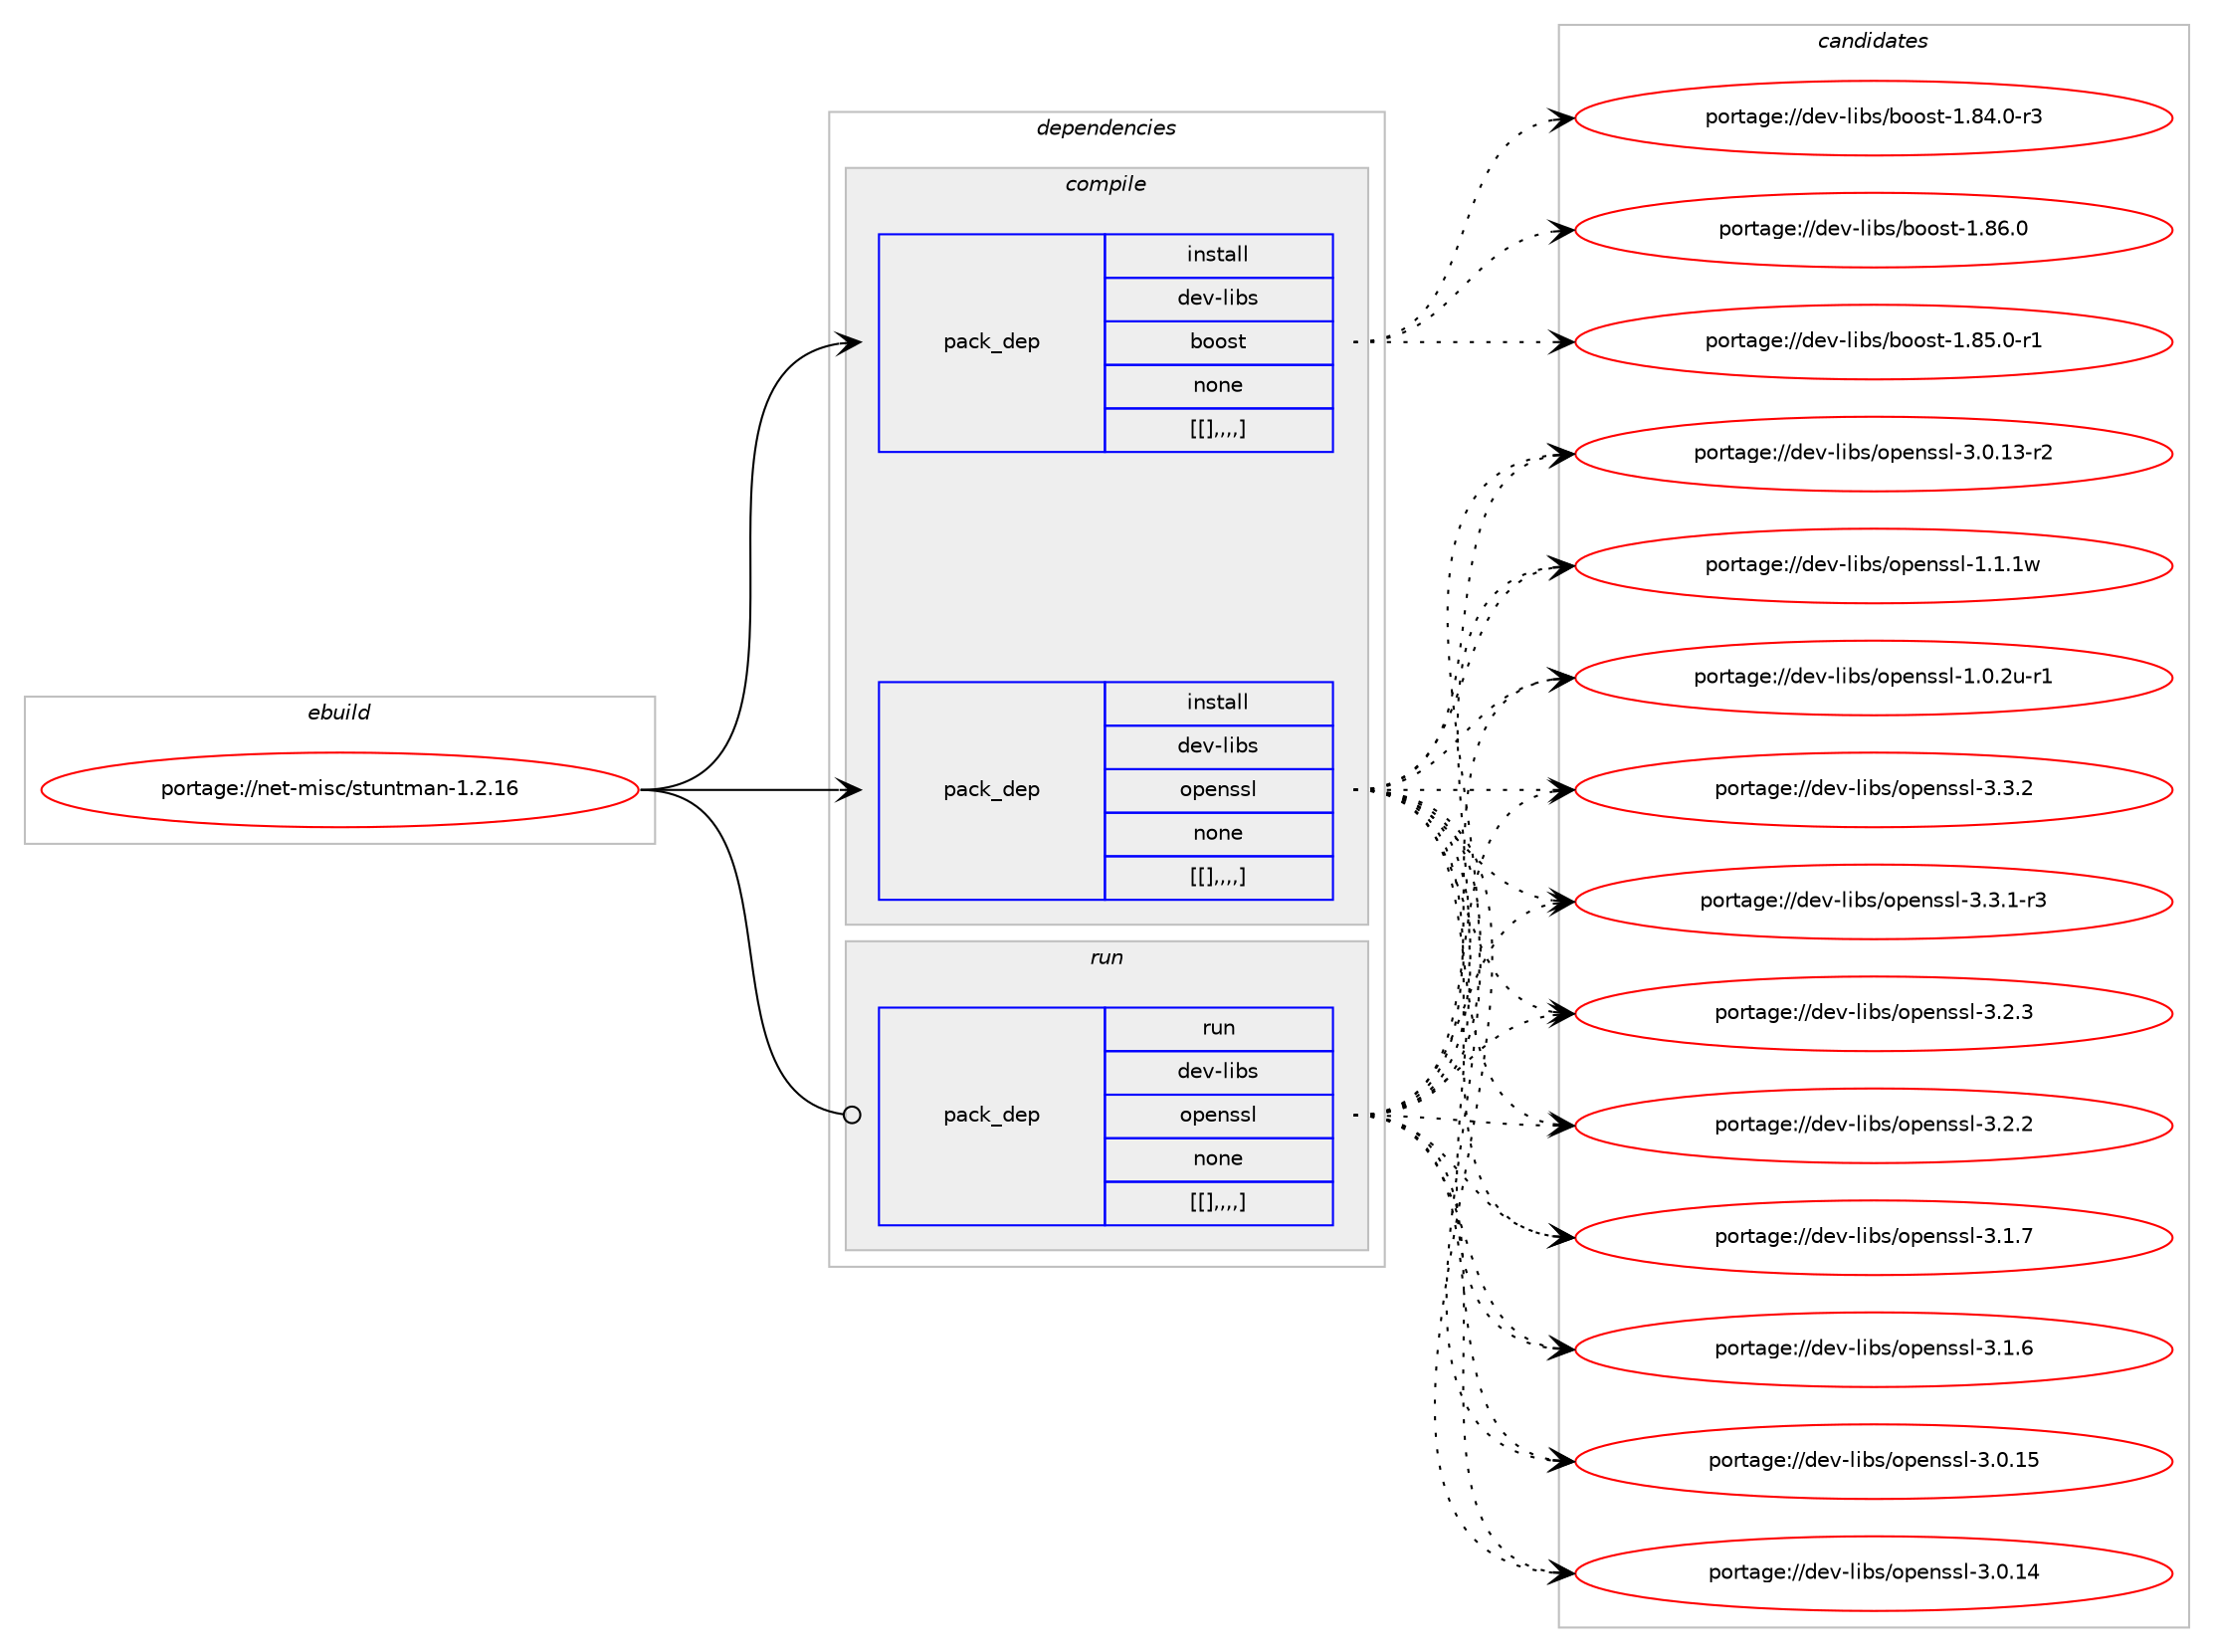digraph prolog {

# *************
# Graph options
# *************

newrank=true;
concentrate=true;
compound=true;
graph [rankdir=LR,fontname=Helvetica,fontsize=10,ranksep=1.5];#, ranksep=2.5, nodesep=0.2];
edge  [arrowhead=vee];
node  [fontname=Helvetica,fontsize=10];

# **********
# The ebuild
# **********

subgraph cluster_leftcol {
color=gray;
label=<<i>ebuild</i>>;
id [label="portage://net-misc/stuntman-1.2.16", color=red, width=4, href="../net-misc/stuntman-1.2.16.svg"];
}

# ****************
# The dependencies
# ****************

subgraph cluster_midcol {
color=gray;
label=<<i>dependencies</i>>;
subgraph cluster_compile {
fillcolor="#eeeeee";
style=filled;
label=<<i>compile</i>>;
subgraph pack281012 {
dependency386540 [label=<<TABLE BORDER="0" CELLBORDER="1" CELLSPACING="0" CELLPADDING="4" WIDTH="220"><TR><TD ROWSPAN="6" CELLPADDING="30">pack_dep</TD></TR><TR><TD WIDTH="110">install</TD></TR><TR><TD>dev-libs</TD></TR><TR><TD>boost</TD></TR><TR><TD>none</TD></TR><TR><TD>[[],,,,]</TD></TR></TABLE>>, shape=none, color=blue];
}
id:e -> dependency386540:w [weight=20,style="solid",arrowhead="vee"];
subgraph pack281013 {
dependency386541 [label=<<TABLE BORDER="0" CELLBORDER="1" CELLSPACING="0" CELLPADDING="4" WIDTH="220"><TR><TD ROWSPAN="6" CELLPADDING="30">pack_dep</TD></TR><TR><TD WIDTH="110">install</TD></TR><TR><TD>dev-libs</TD></TR><TR><TD>openssl</TD></TR><TR><TD>none</TD></TR><TR><TD>[[],,,,]</TD></TR></TABLE>>, shape=none, color=blue];
}
id:e -> dependency386541:w [weight=20,style="solid",arrowhead="vee"];
}
subgraph cluster_compileandrun {
fillcolor="#eeeeee";
style=filled;
label=<<i>compile and run</i>>;
}
subgraph cluster_run {
fillcolor="#eeeeee";
style=filled;
label=<<i>run</i>>;
subgraph pack281014 {
dependency386542 [label=<<TABLE BORDER="0" CELLBORDER="1" CELLSPACING="0" CELLPADDING="4" WIDTH="220"><TR><TD ROWSPAN="6" CELLPADDING="30">pack_dep</TD></TR><TR><TD WIDTH="110">run</TD></TR><TR><TD>dev-libs</TD></TR><TR><TD>openssl</TD></TR><TR><TD>none</TD></TR><TR><TD>[[],,,,]</TD></TR></TABLE>>, shape=none, color=blue];
}
id:e -> dependency386542:w [weight=20,style="solid",arrowhead="odot"];
}
}

# **************
# The candidates
# **************

subgraph cluster_choices {
rank=same;
color=gray;
label=<<i>candidates</i>>;

subgraph choice281012 {
color=black;
nodesep=1;
choice1001011184510810598115479811111111511645494656544648 [label="portage://dev-libs/boost-1.86.0", color=red, width=4,href="../dev-libs/boost-1.86.0.svg"];
choice10010111845108105981154798111111115116454946565346484511449 [label="portage://dev-libs/boost-1.85.0-r1", color=red, width=4,href="../dev-libs/boost-1.85.0-r1.svg"];
choice10010111845108105981154798111111115116454946565246484511451 [label="portage://dev-libs/boost-1.84.0-r3", color=red, width=4,href="../dev-libs/boost-1.84.0-r3.svg"];
dependency386540:e -> choice1001011184510810598115479811111111511645494656544648:w [style=dotted,weight="100"];
dependency386540:e -> choice10010111845108105981154798111111115116454946565346484511449:w [style=dotted,weight="100"];
dependency386540:e -> choice10010111845108105981154798111111115116454946565246484511451:w [style=dotted,weight="100"];
}
subgraph choice281013 {
color=black;
nodesep=1;
choice100101118451081059811547111112101110115115108455146514650 [label="portage://dev-libs/openssl-3.3.2", color=red, width=4,href="../dev-libs/openssl-3.3.2.svg"];
choice1001011184510810598115471111121011101151151084551465146494511451 [label="portage://dev-libs/openssl-3.3.1-r3", color=red, width=4,href="../dev-libs/openssl-3.3.1-r3.svg"];
choice100101118451081059811547111112101110115115108455146504651 [label="portage://dev-libs/openssl-3.2.3", color=red, width=4,href="../dev-libs/openssl-3.2.3.svg"];
choice100101118451081059811547111112101110115115108455146504650 [label="portage://dev-libs/openssl-3.2.2", color=red, width=4,href="../dev-libs/openssl-3.2.2.svg"];
choice100101118451081059811547111112101110115115108455146494655 [label="portage://dev-libs/openssl-3.1.7", color=red, width=4,href="../dev-libs/openssl-3.1.7.svg"];
choice100101118451081059811547111112101110115115108455146494654 [label="portage://dev-libs/openssl-3.1.6", color=red, width=4,href="../dev-libs/openssl-3.1.6.svg"];
choice10010111845108105981154711111210111011511510845514648464953 [label="portage://dev-libs/openssl-3.0.15", color=red, width=4,href="../dev-libs/openssl-3.0.15.svg"];
choice10010111845108105981154711111210111011511510845514648464952 [label="portage://dev-libs/openssl-3.0.14", color=red, width=4,href="../dev-libs/openssl-3.0.14.svg"];
choice100101118451081059811547111112101110115115108455146484649514511450 [label="portage://dev-libs/openssl-3.0.13-r2", color=red, width=4,href="../dev-libs/openssl-3.0.13-r2.svg"];
choice100101118451081059811547111112101110115115108454946494649119 [label="portage://dev-libs/openssl-1.1.1w", color=red, width=4,href="../dev-libs/openssl-1.1.1w.svg"];
choice1001011184510810598115471111121011101151151084549464846501174511449 [label="portage://dev-libs/openssl-1.0.2u-r1", color=red, width=4,href="../dev-libs/openssl-1.0.2u-r1.svg"];
dependency386541:e -> choice100101118451081059811547111112101110115115108455146514650:w [style=dotted,weight="100"];
dependency386541:e -> choice1001011184510810598115471111121011101151151084551465146494511451:w [style=dotted,weight="100"];
dependency386541:e -> choice100101118451081059811547111112101110115115108455146504651:w [style=dotted,weight="100"];
dependency386541:e -> choice100101118451081059811547111112101110115115108455146504650:w [style=dotted,weight="100"];
dependency386541:e -> choice100101118451081059811547111112101110115115108455146494655:w [style=dotted,weight="100"];
dependency386541:e -> choice100101118451081059811547111112101110115115108455146494654:w [style=dotted,weight="100"];
dependency386541:e -> choice10010111845108105981154711111210111011511510845514648464953:w [style=dotted,weight="100"];
dependency386541:e -> choice10010111845108105981154711111210111011511510845514648464952:w [style=dotted,weight="100"];
dependency386541:e -> choice100101118451081059811547111112101110115115108455146484649514511450:w [style=dotted,weight="100"];
dependency386541:e -> choice100101118451081059811547111112101110115115108454946494649119:w [style=dotted,weight="100"];
dependency386541:e -> choice1001011184510810598115471111121011101151151084549464846501174511449:w [style=dotted,weight="100"];
}
subgraph choice281014 {
color=black;
nodesep=1;
choice100101118451081059811547111112101110115115108455146514650 [label="portage://dev-libs/openssl-3.3.2", color=red, width=4,href="../dev-libs/openssl-3.3.2.svg"];
choice1001011184510810598115471111121011101151151084551465146494511451 [label="portage://dev-libs/openssl-3.3.1-r3", color=red, width=4,href="../dev-libs/openssl-3.3.1-r3.svg"];
choice100101118451081059811547111112101110115115108455146504651 [label="portage://dev-libs/openssl-3.2.3", color=red, width=4,href="../dev-libs/openssl-3.2.3.svg"];
choice100101118451081059811547111112101110115115108455146504650 [label="portage://dev-libs/openssl-3.2.2", color=red, width=4,href="../dev-libs/openssl-3.2.2.svg"];
choice100101118451081059811547111112101110115115108455146494655 [label="portage://dev-libs/openssl-3.1.7", color=red, width=4,href="../dev-libs/openssl-3.1.7.svg"];
choice100101118451081059811547111112101110115115108455146494654 [label="portage://dev-libs/openssl-3.1.6", color=red, width=4,href="../dev-libs/openssl-3.1.6.svg"];
choice10010111845108105981154711111210111011511510845514648464953 [label="portage://dev-libs/openssl-3.0.15", color=red, width=4,href="../dev-libs/openssl-3.0.15.svg"];
choice10010111845108105981154711111210111011511510845514648464952 [label="portage://dev-libs/openssl-3.0.14", color=red, width=4,href="../dev-libs/openssl-3.0.14.svg"];
choice100101118451081059811547111112101110115115108455146484649514511450 [label="portage://dev-libs/openssl-3.0.13-r2", color=red, width=4,href="../dev-libs/openssl-3.0.13-r2.svg"];
choice100101118451081059811547111112101110115115108454946494649119 [label="portage://dev-libs/openssl-1.1.1w", color=red, width=4,href="../dev-libs/openssl-1.1.1w.svg"];
choice1001011184510810598115471111121011101151151084549464846501174511449 [label="portage://dev-libs/openssl-1.0.2u-r1", color=red, width=4,href="../dev-libs/openssl-1.0.2u-r1.svg"];
dependency386542:e -> choice100101118451081059811547111112101110115115108455146514650:w [style=dotted,weight="100"];
dependency386542:e -> choice1001011184510810598115471111121011101151151084551465146494511451:w [style=dotted,weight="100"];
dependency386542:e -> choice100101118451081059811547111112101110115115108455146504651:w [style=dotted,weight="100"];
dependency386542:e -> choice100101118451081059811547111112101110115115108455146504650:w [style=dotted,weight="100"];
dependency386542:e -> choice100101118451081059811547111112101110115115108455146494655:w [style=dotted,weight="100"];
dependency386542:e -> choice100101118451081059811547111112101110115115108455146494654:w [style=dotted,weight="100"];
dependency386542:e -> choice10010111845108105981154711111210111011511510845514648464953:w [style=dotted,weight="100"];
dependency386542:e -> choice10010111845108105981154711111210111011511510845514648464952:w [style=dotted,weight="100"];
dependency386542:e -> choice100101118451081059811547111112101110115115108455146484649514511450:w [style=dotted,weight="100"];
dependency386542:e -> choice100101118451081059811547111112101110115115108454946494649119:w [style=dotted,weight="100"];
dependency386542:e -> choice1001011184510810598115471111121011101151151084549464846501174511449:w [style=dotted,weight="100"];
}
}

}
